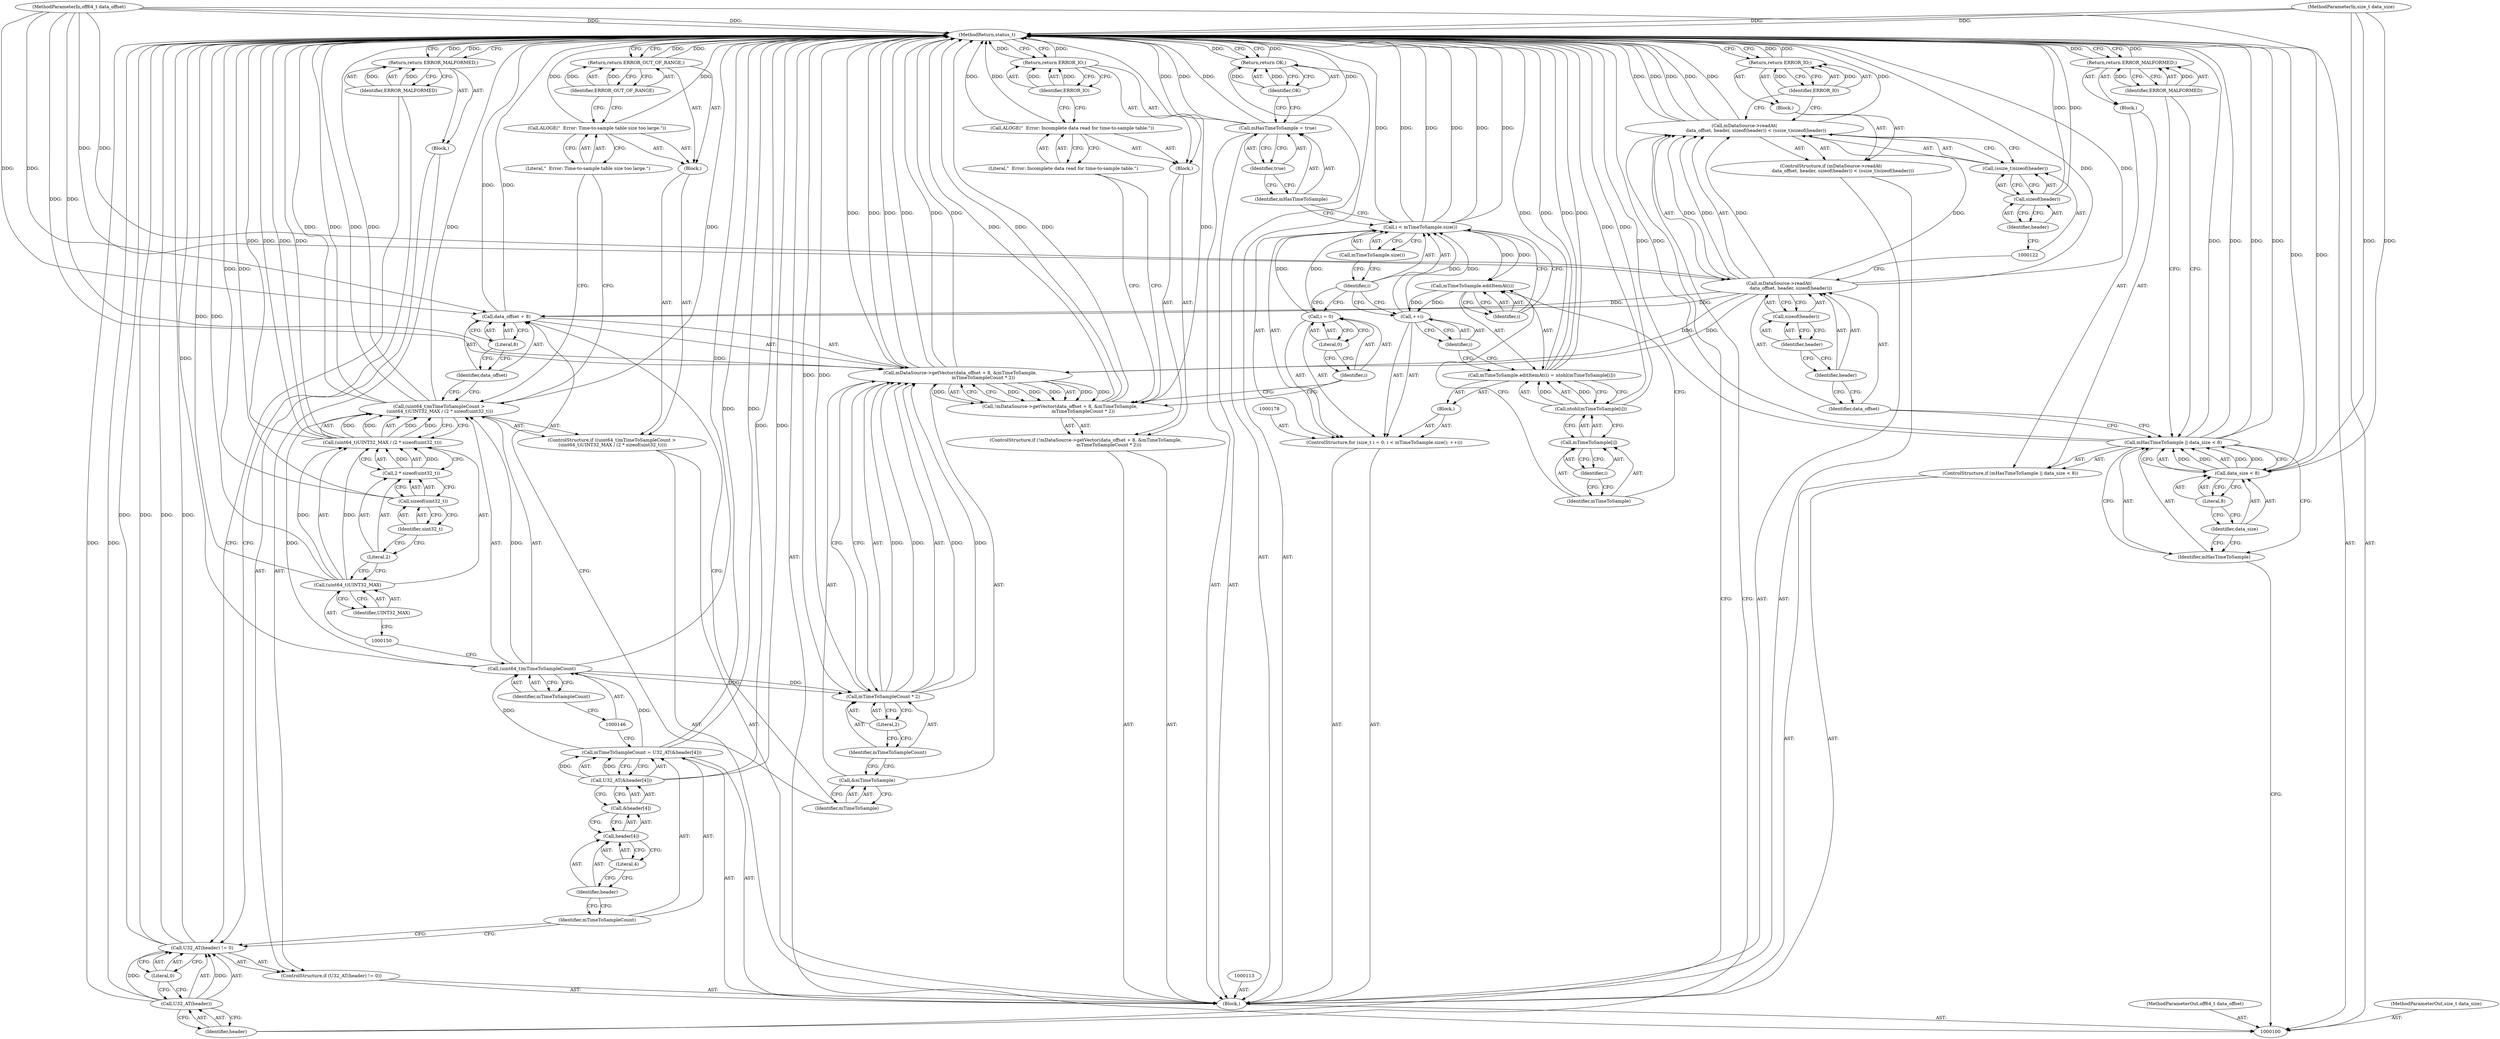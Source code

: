 digraph "0_Android_b57b3967b1a42dd505dbe4fcf1e1d810e3ae3777_1" {
"1000200" [label="(MethodReturn,status_t)"];
"1000126" [label="(Return,return ERROR_IO;)"];
"1000127" [label="(Identifier,ERROR_IO)"];
"1000128" [label="(ControlStructure,if (U32_AT(header) != 0))"];
"1000131" [label="(Identifier,header)"];
"1000132" [label="(Literal,0)"];
"1000133" [label="(Block,)"];
"1000129" [label="(Call,U32_AT(header) != 0)"];
"1000130" [label="(Call,U32_AT(header))"];
"1000134" [label="(Return,return ERROR_MALFORMED;)"];
"1000135" [label="(Identifier,ERROR_MALFORMED)"];
"1000138" [label="(Call,U32_AT(&header[4]))"];
"1000139" [label="(Call,&header[4])"];
"1000140" [label="(Call,header[4])"];
"1000141" [label="(Identifier,header)"];
"1000136" [label="(Call,mTimeToSampleCount = U32_AT(&header[4]))"];
"1000137" [label="(Identifier,mTimeToSampleCount)"];
"1000142" [label="(Literal,4)"];
"1000143" [label="(ControlStructure,if ((uint64_t)mTimeToSampleCount >\n (uint64_t)UINT32_MAX / (2 * sizeof(uint32_t))))"];
"1000147" [label="(Identifier,mTimeToSampleCount)"];
"1000144" [label="(Call,(uint64_t)mTimeToSampleCount >\n (uint64_t)UINT32_MAX / (2 * sizeof(uint32_t)))"];
"1000145" [label="(Call,(uint64_t)mTimeToSampleCount)"];
"1000148" [label="(Call,(uint64_t)UINT32_MAX / (2 * sizeof(uint32_t)))"];
"1000149" [label="(Call,(uint64_t)UINT32_MAX)"];
"1000151" [label="(Identifier,UINT32_MAX)"];
"1000152" [label="(Call,2 * sizeof(uint32_t))"];
"1000153" [label="(Literal,2)"];
"1000154" [label="(Call,sizeof(uint32_t))"];
"1000155" [label="(Identifier,uint32_t)"];
"1000156" [label="(Block,)"];
"1000102" [label="(MethodParameterIn,size_t data_size)"];
"1000308" [label="(MethodParameterOut,size_t data_size)"];
"1000103" [label="(Block,)"];
"1000101" [label="(MethodParameterIn,off64_t data_offset)"];
"1000307" [label="(MethodParameterOut,off64_t data_offset)"];
"1000158" [label="(Literal,\"  Error: Time-to-sample table size too large.\")"];
"1000157" [label="(Call,ALOGE(\"  Error: Time-to-sample table size too large.\"))"];
"1000159" [label="(Return,return ERROR_OUT_OF_RANGE;)"];
"1000160" [label="(Identifier,ERROR_OUT_OF_RANGE)"];
"1000161" [label="(ControlStructure,if (!mDataSource->getVector(data_offset + 8, &mTimeToSample,\n                                mTimeToSampleCount * 2)))"];
"1000164" [label="(Call,data_offset + 8)"];
"1000165" [label="(Identifier,data_offset)"];
"1000166" [label="(Literal,8)"];
"1000167" [label="(Call,&mTimeToSample)"];
"1000168" [label="(Identifier,mTimeToSample)"];
"1000162" [label="(Call,!mDataSource->getVector(data_offset + 8, &mTimeToSample,\n                                mTimeToSampleCount * 2))"];
"1000163" [label="(Call,mDataSource->getVector(data_offset + 8, &mTimeToSample,\n                                mTimeToSampleCount * 2))"];
"1000169" [label="(Call,mTimeToSampleCount * 2)"];
"1000170" [label="(Identifier,mTimeToSampleCount)"];
"1000171" [label="(Literal,2)"];
"1000172" [label="(Block,)"];
"1000174" [label="(Literal,\"  Error: Incomplete data read for time-to-sample table.\")"];
"1000173" [label="(Call,ALOGE(\"  Error: Incomplete data read for time-to-sample table.\"))"];
"1000175" [label="(Return,return ERROR_IO;)"];
"1000176" [label="(Identifier,ERROR_IO)"];
"1000107" [label="(Call,data_size < 8)"];
"1000108" [label="(Identifier,data_size)"];
"1000104" [label="(ControlStructure,if (mHasTimeToSample || data_size < 8))"];
"1000109" [label="(Literal,8)"];
"1000110" [label="(Block,)"];
"1000105" [label="(Call,mHasTimeToSample || data_size < 8)"];
"1000106" [label="(Identifier,mHasTimeToSample)"];
"1000179" [label="(Call,i = 0)"];
"1000180" [label="(Identifier,i)"];
"1000181" [label="(Literal,0)"];
"1000182" [label="(Call,i < mTimeToSample.size())"];
"1000183" [label="(Identifier,i)"];
"1000184" [label="(Call,mTimeToSample.size())"];
"1000177" [label="(ControlStructure,for (size_t i = 0; i < mTimeToSample.size(); ++i))"];
"1000185" [label="(Call,++i)"];
"1000186" [label="(Identifier,i)"];
"1000187" [label="(Block,)"];
"1000190" [label="(Identifier,i)"];
"1000191" [label="(Call,ntohl(mTimeToSample[i]))"];
"1000192" [label="(Call,mTimeToSample[i])"];
"1000193" [label="(Identifier,mTimeToSample)"];
"1000194" [label="(Identifier,i)"];
"1000188" [label="(Call,mTimeToSample.editItemAt(i) = ntohl(mTimeToSample[i]))"];
"1000189" [label="(Call,mTimeToSample.editItemAt(i))"];
"1000197" [label="(Identifier,true)"];
"1000195" [label="(Call,mHasTimeToSample = true)"];
"1000196" [label="(Identifier,mHasTimeToSample)"];
"1000199" [label="(Identifier,OK)"];
"1000198" [label="(Return,return OK;)"];
"1000112" [label="(Identifier,ERROR_MALFORMED)"];
"1000111" [label="(Return,return ERROR_MALFORMED;)"];
"1000114" [label="(ControlStructure,if (mDataSource->readAt(\n                data_offset, header, sizeof(header)) < (ssize_t)sizeof(header)))"];
"1000115" [label="(Call,mDataSource->readAt(\n                data_offset, header, sizeof(header)) < (ssize_t)sizeof(header))"];
"1000116" [label="(Call,mDataSource->readAt(\n                data_offset, header, sizeof(header)))"];
"1000117" [label="(Identifier,data_offset)"];
"1000118" [label="(Identifier,header)"];
"1000119" [label="(Call,sizeof(header))"];
"1000120" [label="(Identifier,header)"];
"1000121" [label="(Call,(ssize_t)sizeof(header))"];
"1000123" [label="(Call,sizeof(header))"];
"1000124" [label="(Identifier,header)"];
"1000125" [label="(Block,)"];
"1000200" -> "1000100"  [label="AST: "];
"1000200" -> "1000111"  [label="CFG: "];
"1000200" -> "1000126"  [label="CFG: "];
"1000200" -> "1000134"  [label="CFG: "];
"1000200" -> "1000159"  [label="CFG: "];
"1000200" -> "1000175"  [label="CFG: "];
"1000200" -> "1000198"  [label="CFG: "];
"1000126" -> "1000200"  [label="DDG: "];
"1000111" -> "1000200"  [label="DDG: "];
"1000198" -> "1000200"  [label="DDG: "];
"1000107" -> "1000200"  [label="DDG: "];
"1000163" -> "1000200"  [label="DDG: "];
"1000163" -> "1000200"  [label="DDG: "];
"1000163" -> "1000200"  [label="DDG: "];
"1000157" -> "1000200"  [label="DDG: "];
"1000105" -> "1000200"  [label="DDG: "];
"1000105" -> "1000200"  [label="DDG: "];
"1000105" -> "1000200"  [label="DDG: "];
"1000188" -> "1000200"  [label="DDG: "];
"1000188" -> "1000200"  [label="DDG: "];
"1000102" -> "1000200"  [label="DDG: "];
"1000195" -> "1000200"  [label="DDG: "];
"1000195" -> "1000200"  [label="DDG: "];
"1000169" -> "1000200"  [label="DDG: "];
"1000136" -> "1000200"  [label="DDG: "];
"1000182" -> "1000200"  [label="DDG: "];
"1000182" -> "1000200"  [label="DDG: "];
"1000182" -> "1000200"  [label="DDG: "];
"1000116" -> "1000200"  [label="DDG: "];
"1000129" -> "1000200"  [label="DDG: "];
"1000129" -> "1000200"  [label="DDG: "];
"1000149" -> "1000200"  [label="DDG: "];
"1000138" -> "1000200"  [label="DDG: "];
"1000148" -> "1000200"  [label="DDG: "];
"1000148" -> "1000200"  [label="DDG: "];
"1000154" -> "1000200"  [label="DDG: "];
"1000144" -> "1000200"  [label="DDG: "];
"1000144" -> "1000200"  [label="DDG: "];
"1000144" -> "1000200"  [label="DDG: "];
"1000115" -> "1000200"  [label="DDG: "];
"1000115" -> "1000200"  [label="DDG: "];
"1000115" -> "1000200"  [label="DDG: "];
"1000101" -> "1000200"  [label="DDG: "];
"1000173" -> "1000200"  [label="DDG: "];
"1000162" -> "1000200"  [label="DDG: "];
"1000162" -> "1000200"  [label="DDG: "];
"1000145" -> "1000200"  [label="DDG: "];
"1000191" -> "1000200"  [label="DDG: "];
"1000130" -> "1000200"  [label="DDG: "];
"1000123" -> "1000200"  [label="DDG: "];
"1000164" -> "1000200"  [label="DDG: "];
"1000175" -> "1000200"  [label="DDG: "];
"1000159" -> "1000200"  [label="DDG: "];
"1000134" -> "1000200"  [label="DDG: "];
"1000126" -> "1000125"  [label="AST: "];
"1000126" -> "1000127"  [label="CFG: "];
"1000127" -> "1000126"  [label="AST: "];
"1000200" -> "1000126"  [label="CFG: "];
"1000126" -> "1000200"  [label="DDG: "];
"1000127" -> "1000126"  [label="DDG: "];
"1000127" -> "1000126"  [label="AST: "];
"1000127" -> "1000115"  [label="CFG: "];
"1000126" -> "1000127"  [label="CFG: "];
"1000127" -> "1000126"  [label="DDG: "];
"1000128" -> "1000103"  [label="AST: "];
"1000129" -> "1000128"  [label="AST: "];
"1000133" -> "1000128"  [label="AST: "];
"1000131" -> "1000130"  [label="AST: "];
"1000131" -> "1000115"  [label="CFG: "];
"1000130" -> "1000131"  [label="CFG: "];
"1000132" -> "1000129"  [label="AST: "];
"1000132" -> "1000130"  [label="CFG: "];
"1000129" -> "1000132"  [label="CFG: "];
"1000133" -> "1000128"  [label="AST: "];
"1000134" -> "1000133"  [label="AST: "];
"1000129" -> "1000128"  [label="AST: "];
"1000129" -> "1000132"  [label="CFG: "];
"1000130" -> "1000129"  [label="AST: "];
"1000132" -> "1000129"  [label="AST: "];
"1000135" -> "1000129"  [label="CFG: "];
"1000137" -> "1000129"  [label="CFG: "];
"1000129" -> "1000200"  [label="DDG: "];
"1000129" -> "1000200"  [label="DDG: "];
"1000130" -> "1000129"  [label="DDG: "];
"1000130" -> "1000129"  [label="AST: "];
"1000130" -> "1000131"  [label="CFG: "];
"1000131" -> "1000130"  [label="AST: "];
"1000132" -> "1000130"  [label="CFG: "];
"1000130" -> "1000200"  [label="DDG: "];
"1000130" -> "1000129"  [label="DDG: "];
"1000134" -> "1000133"  [label="AST: "];
"1000134" -> "1000135"  [label="CFG: "];
"1000135" -> "1000134"  [label="AST: "];
"1000200" -> "1000134"  [label="CFG: "];
"1000134" -> "1000200"  [label="DDG: "];
"1000135" -> "1000134"  [label="DDG: "];
"1000135" -> "1000134"  [label="AST: "];
"1000135" -> "1000129"  [label="CFG: "];
"1000134" -> "1000135"  [label="CFG: "];
"1000135" -> "1000134"  [label="DDG: "];
"1000138" -> "1000136"  [label="AST: "];
"1000138" -> "1000139"  [label="CFG: "];
"1000139" -> "1000138"  [label="AST: "];
"1000136" -> "1000138"  [label="CFG: "];
"1000138" -> "1000200"  [label="DDG: "];
"1000138" -> "1000136"  [label="DDG: "];
"1000139" -> "1000138"  [label="AST: "];
"1000139" -> "1000140"  [label="CFG: "];
"1000140" -> "1000139"  [label="AST: "];
"1000138" -> "1000139"  [label="CFG: "];
"1000140" -> "1000139"  [label="AST: "];
"1000140" -> "1000142"  [label="CFG: "];
"1000141" -> "1000140"  [label="AST: "];
"1000142" -> "1000140"  [label="AST: "];
"1000139" -> "1000140"  [label="CFG: "];
"1000141" -> "1000140"  [label="AST: "];
"1000141" -> "1000137"  [label="CFG: "];
"1000142" -> "1000141"  [label="CFG: "];
"1000136" -> "1000103"  [label="AST: "];
"1000136" -> "1000138"  [label="CFG: "];
"1000137" -> "1000136"  [label="AST: "];
"1000138" -> "1000136"  [label="AST: "];
"1000146" -> "1000136"  [label="CFG: "];
"1000136" -> "1000200"  [label="DDG: "];
"1000138" -> "1000136"  [label="DDG: "];
"1000136" -> "1000145"  [label="DDG: "];
"1000137" -> "1000136"  [label="AST: "];
"1000137" -> "1000129"  [label="CFG: "];
"1000141" -> "1000137"  [label="CFG: "];
"1000142" -> "1000140"  [label="AST: "];
"1000142" -> "1000141"  [label="CFG: "];
"1000140" -> "1000142"  [label="CFG: "];
"1000143" -> "1000103"  [label="AST: "];
"1000144" -> "1000143"  [label="AST: "];
"1000156" -> "1000143"  [label="AST: "];
"1000147" -> "1000145"  [label="AST: "];
"1000147" -> "1000146"  [label="CFG: "];
"1000145" -> "1000147"  [label="CFG: "];
"1000144" -> "1000143"  [label="AST: "];
"1000144" -> "1000148"  [label="CFG: "];
"1000145" -> "1000144"  [label="AST: "];
"1000148" -> "1000144"  [label="AST: "];
"1000158" -> "1000144"  [label="CFG: "];
"1000165" -> "1000144"  [label="CFG: "];
"1000144" -> "1000200"  [label="DDG: "];
"1000144" -> "1000200"  [label="DDG: "];
"1000144" -> "1000200"  [label="DDG: "];
"1000145" -> "1000144"  [label="DDG: "];
"1000148" -> "1000144"  [label="DDG: "];
"1000148" -> "1000144"  [label="DDG: "];
"1000145" -> "1000144"  [label="AST: "];
"1000145" -> "1000147"  [label="CFG: "];
"1000146" -> "1000145"  [label="AST: "];
"1000147" -> "1000145"  [label="AST: "];
"1000150" -> "1000145"  [label="CFG: "];
"1000145" -> "1000200"  [label="DDG: "];
"1000145" -> "1000144"  [label="DDG: "];
"1000136" -> "1000145"  [label="DDG: "];
"1000145" -> "1000169"  [label="DDG: "];
"1000148" -> "1000144"  [label="AST: "];
"1000148" -> "1000152"  [label="CFG: "];
"1000149" -> "1000148"  [label="AST: "];
"1000152" -> "1000148"  [label="AST: "];
"1000144" -> "1000148"  [label="CFG: "];
"1000148" -> "1000200"  [label="DDG: "];
"1000148" -> "1000200"  [label="DDG: "];
"1000148" -> "1000144"  [label="DDG: "];
"1000148" -> "1000144"  [label="DDG: "];
"1000149" -> "1000148"  [label="DDG: "];
"1000152" -> "1000148"  [label="DDG: "];
"1000149" -> "1000148"  [label="AST: "];
"1000149" -> "1000151"  [label="CFG: "];
"1000150" -> "1000149"  [label="AST: "];
"1000151" -> "1000149"  [label="AST: "];
"1000153" -> "1000149"  [label="CFG: "];
"1000149" -> "1000200"  [label="DDG: "];
"1000149" -> "1000148"  [label="DDG: "];
"1000151" -> "1000149"  [label="AST: "];
"1000151" -> "1000150"  [label="CFG: "];
"1000149" -> "1000151"  [label="CFG: "];
"1000152" -> "1000148"  [label="AST: "];
"1000152" -> "1000154"  [label="CFG: "];
"1000153" -> "1000152"  [label="AST: "];
"1000154" -> "1000152"  [label="AST: "];
"1000148" -> "1000152"  [label="CFG: "];
"1000152" -> "1000148"  [label="DDG: "];
"1000153" -> "1000152"  [label="AST: "];
"1000153" -> "1000149"  [label="CFG: "];
"1000155" -> "1000153"  [label="CFG: "];
"1000154" -> "1000152"  [label="AST: "];
"1000154" -> "1000155"  [label="CFG: "];
"1000155" -> "1000154"  [label="AST: "];
"1000152" -> "1000154"  [label="CFG: "];
"1000154" -> "1000200"  [label="DDG: "];
"1000155" -> "1000154"  [label="AST: "];
"1000155" -> "1000153"  [label="CFG: "];
"1000154" -> "1000155"  [label="CFG: "];
"1000156" -> "1000143"  [label="AST: "];
"1000157" -> "1000156"  [label="AST: "];
"1000159" -> "1000156"  [label="AST: "];
"1000102" -> "1000100"  [label="AST: "];
"1000102" -> "1000200"  [label="DDG: "];
"1000102" -> "1000107"  [label="DDG: "];
"1000308" -> "1000100"  [label="AST: "];
"1000103" -> "1000100"  [label="AST: "];
"1000104" -> "1000103"  [label="AST: "];
"1000113" -> "1000103"  [label="AST: "];
"1000114" -> "1000103"  [label="AST: "];
"1000128" -> "1000103"  [label="AST: "];
"1000136" -> "1000103"  [label="AST: "];
"1000143" -> "1000103"  [label="AST: "];
"1000161" -> "1000103"  [label="AST: "];
"1000177" -> "1000103"  [label="AST: "];
"1000195" -> "1000103"  [label="AST: "];
"1000198" -> "1000103"  [label="AST: "];
"1000101" -> "1000100"  [label="AST: "];
"1000101" -> "1000200"  [label="DDG: "];
"1000101" -> "1000116"  [label="DDG: "];
"1000101" -> "1000163"  [label="DDG: "];
"1000101" -> "1000164"  [label="DDG: "];
"1000307" -> "1000100"  [label="AST: "];
"1000158" -> "1000157"  [label="AST: "];
"1000158" -> "1000144"  [label="CFG: "];
"1000157" -> "1000158"  [label="CFG: "];
"1000157" -> "1000156"  [label="AST: "];
"1000157" -> "1000158"  [label="CFG: "];
"1000158" -> "1000157"  [label="AST: "];
"1000160" -> "1000157"  [label="CFG: "];
"1000157" -> "1000200"  [label="DDG: "];
"1000159" -> "1000156"  [label="AST: "];
"1000159" -> "1000160"  [label="CFG: "];
"1000160" -> "1000159"  [label="AST: "];
"1000200" -> "1000159"  [label="CFG: "];
"1000159" -> "1000200"  [label="DDG: "];
"1000160" -> "1000159"  [label="DDG: "];
"1000160" -> "1000159"  [label="AST: "];
"1000160" -> "1000157"  [label="CFG: "];
"1000159" -> "1000160"  [label="CFG: "];
"1000160" -> "1000159"  [label="DDG: "];
"1000161" -> "1000103"  [label="AST: "];
"1000162" -> "1000161"  [label="AST: "];
"1000172" -> "1000161"  [label="AST: "];
"1000164" -> "1000163"  [label="AST: "];
"1000164" -> "1000166"  [label="CFG: "];
"1000165" -> "1000164"  [label="AST: "];
"1000166" -> "1000164"  [label="AST: "];
"1000168" -> "1000164"  [label="CFG: "];
"1000164" -> "1000200"  [label="DDG: "];
"1000116" -> "1000164"  [label="DDG: "];
"1000101" -> "1000164"  [label="DDG: "];
"1000165" -> "1000164"  [label="AST: "];
"1000165" -> "1000144"  [label="CFG: "];
"1000166" -> "1000165"  [label="CFG: "];
"1000166" -> "1000164"  [label="AST: "];
"1000166" -> "1000165"  [label="CFG: "];
"1000164" -> "1000166"  [label="CFG: "];
"1000167" -> "1000163"  [label="AST: "];
"1000167" -> "1000168"  [label="CFG: "];
"1000168" -> "1000167"  [label="AST: "];
"1000170" -> "1000167"  [label="CFG: "];
"1000168" -> "1000167"  [label="AST: "];
"1000168" -> "1000164"  [label="CFG: "];
"1000167" -> "1000168"  [label="CFG: "];
"1000162" -> "1000161"  [label="AST: "];
"1000162" -> "1000163"  [label="CFG: "];
"1000163" -> "1000162"  [label="AST: "];
"1000174" -> "1000162"  [label="CFG: "];
"1000180" -> "1000162"  [label="CFG: "];
"1000162" -> "1000200"  [label="DDG: "];
"1000162" -> "1000200"  [label="DDG: "];
"1000163" -> "1000162"  [label="DDG: "];
"1000163" -> "1000162"  [label="DDG: "];
"1000163" -> "1000162"  [label="DDG: "];
"1000163" -> "1000162"  [label="AST: "];
"1000163" -> "1000169"  [label="CFG: "];
"1000164" -> "1000163"  [label="AST: "];
"1000167" -> "1000163"  [label="AST: "];
"1000169" -> "1000163"  [label="AST: "];
"1000162" -> "1000163"  [label="CFG: "];
"1000163" -> "1000200"  [label="DDG: "];
"1000163" -> "1000200"  [label="DDG: "];
"1000163" -> "1000200"  [label="DDG: "];
"1000163" -> "1000162"  [label="DDG: "];
"1000163" -> "1000162"  [label="DDG: "];
"1000163" -> "1000162"  [label="DDG: "];
"1000116" -> "1000163"  [label="DDG: "];
"1000101" -> "1000163"  [label="DDG: "];
"1000169" -> "1000163"  [label="DDG: "];
"1000169" -> "1000163"  [label="DDG: "];
"1000169" -> "1000163"  [label="AST: "];
"1000169" -> "1000171"  [label="CFG: "];
"1000170" -> "1000169"  [label="AST: "];
"1000171" -> "1000169"  [label="AST: "];
"1000163" -> "1000169"  [label="CFG: "];
"1000169" -> "1000200"  [label="DDG: "];
"1000169" -> "1000163"  [label="DDG: "];
"1000169" -> "1000163"  [label="DDG: "];
"1000145" -> "1000169"  [label="DDG: "];
"1000170" -> "1000169"  [label="AST: "];
"1000170" -> "1000167"  [label="CFG: "];
"1000171" -> "1000170"  [label="CFG: "];
"1000171" -> "1000169"  [label="AST: "];
"1000171" -> "1000170"  [label="CFG: "];
"1000169" -> "1000171"  [label="CFG: "];
"1000172" -> "1000161"  [label="AST: "];
"1000173" -> "1000172"  [label="AST: "];
"1000175" -> "1000172"  [label="AST: "];
"1000174" -> "1000173"  [label="AST: "];
"1000174" -> "1000162"  [label="CFG: "];
"1000173" -> "1000174"  [label="CFG: "];
"1000173" -> "1000172"  [label="AST: "];
"1000173" -> "1000174"  [label="CFG: "];
"1000174" -> "1000173"  [label="AST: "];
"1000176" -> "1000173"  [label="CFG: "];
"1000173" -> "1000200"  [label="DDG: "];
"1000175" -> "1000172"  [label="AST: "];
"1000175" -> "1000176"  [label="CFG: "];
"1000176" -> "1000175"  [label="AST: "];
"1000200" -> "1000175"  [label="CFG: "];
"1000175" -> "1000200"  [label="DDG: "];
"1000176" -> "1000175"  [label="DDG: "];
"1000176" -> "1000175"  [label="AST: "];
"1000176" -> "1000173"  [label="CFG: "];
"1000175" -> "1000176"  [label="CFG: "];
"1000176" -> "1000175"  [label="DDG: "];
"1000107" -> "1000105"  [label="AST: "];
"1000107" -> "1000109"  [label="CFG: "];
"1000108" -> "1000107"  [label="AST: "];
"1000109" -> "1000107"  [label="AST: "];
"1000105" -> "1000107"  [label="CFG: "];
"1000107" -> "1000200"  [label="DDG: "];
"1000107" -> "1000105"  [label="DDG: "];
"1000107" -> "1000105"  [label="DDG: "];
"1000102" -> "1000107"  [label="DDG: "];
"1000108" -> "1000107"  [label="AST: "];
"1000108" -> "1000106"  [label="CFG: "];
"1000109" -> "1000108"  [label="CFG: "];
"1000104" -> "1000103"  [label="AST: "];
"1000105" -> "1000104"  [label="AST: "];
"1000110" -> "1000104"  [label="AST: "];
"1000109" -> "1000107"  [label="AST: "];
"1000109" -> "1000108"  [label="CFG: "];
"1000107" -> "1000109"  [label="CFG: "];
"1000110" -> "1000104"  [label="AST: "];
"1000111" -> "1000110"  [label="AST: "];
"1000105" -> "1000104"  [label="AST: "];
"1000105" -> "1000106"  [label="CFG: "];
"1000105" -> "1000107"  [label="CFG: "];
"1000106" -> "1000105"  [label="AST: "];
"1000107" -> "1000105"  [label="AST: "];
"1000112" -> "1000105"  [label="CFG: "];
"1000117" -> "1000105"  [label="CFG: "];
"1000105" -> "1000200"  [label="DDG: "];
"1000105" -> "1000200"  [label="DDG: "];
"1000105" -> "1000200"  [label="DDG: "];
"1000107" -> "1000105"  [label="DDG: "];
"1000107" -> "1000105"  [label="DDG: "];
"1000106" -> "1000105"  [label="AST: "];
"1000106" -> "1000100"  [label="CFG: "];
"1000108" -> "1000106"  [label="CFG: "];
"1000105" -> "1000106"  [label="CFG: "];
"1000179" -> "1000177"  [label="AST: "];
"1000179" -> "1000181"  [label="CFG: "];
"1000180" -> "1000179"  [label="AST: "];
"1000181" -> "1000179"  [label="AST: "];
"1000183" -> "1000179"  [label="CFG: "];
"1000179" -> "1000182"  [label="DDG: "];
"1000180" -> "1000179"  [label="AST: "];
"1000180" -> "1000162"  [label="CFG: "];
"1000181" -> "1000180"  [label="CFG: "];
"1000181" -> "1000179"  [label="AST: "];
"1000181" -> "1000180"  [label="CFG: "];
"1000179" -> "1000181"  [label="CFG: "];
"1000182" -> "1000177"  [label="AST: "];
"1000182" -> "1000184"  [label="CFG: "];
"1000183" -> "1000182"  [label="AST: "];
"1000184" -> "1000182"  [label="AST: "];
"1000190" -> "1000182"  [label="CFG: "];
"1000196" -> "1000182"  [label="CFG: "];
"1000182" -> "1000200"  [label="DDG: "];
"1000182" -> "1000200"  [label="DDG: "];
"1000182" -> "1000200"  [label="DDG: "];
"1000185" -> "1000182"  [label="DDG: "];
"1000179" -> "1000182"  [label="DDG: "];
"1000182" -> "1000189"  [label="DDG: "];
"1000183" -> "1000182"  [label="AST: "];
"1000183" -> "1000179"  [label="CFG: "];
"1000183" -> "1000185"  [label="CFG: "];
"1000184" -> "1000183"  [label="CFG: "];
"1000184" -> "1000182"  [label="AST: "];
"1000184" -> "1000183"  [label="CFG: "];
"1000182" -> "1000184"  [label="CFG: "];
"1000177" -> "1000103"  [label="AST: "];
"1000178" -> "1000177"  [label="AST: "];
"1000179" -> "1000177"  [label="AST: "];
"1000182" -> "1000177"  [label="AST: "];
"1000185" -> "1000177"  [label="AST: "];
"1000187" -> "1000177"  [label="AST: "];
"1000185" -> "1000177"  [label="AST: "];
"1000185" -> "1000186"  [label="CFG: "];
"1000186" -> "1000185"  [label="AST: "];
"1000183" -> "1000185"  [label="CFG: "];
"1000185" -> "1000182"  [label="DDG: "];
"1000189" -> "1000185"  [label="DDG: "];
"1000186" -> "1000185"  [label="AST: "];
"1000186" -> "1000188"  [label="CFG: "];
"1000185" -> "1000186"  [label="CFG: "];
"1000187" -> "1000177"  [label="AST: "];
"1000188" -> "1000187"  [label="AST: "];
"1000190" -> "1000189"  [label="AST: "];
"1000190" -> "1000182"  [label="CFG: "];
"1000189" -> "1000190"  [label="CFG: "];
"1000191" -> "1000188"  [label="AST: "];
"1000191" -> "1000192"  [label="CFG: "];
"1000192" -> "1000191"  [label="AST: "];
"1000188" -> "1000191"  [label="CFG: "];
"1000191" -> "1000200"  [label="DDG: "];
"1000191" -> "1000188"  [label="DDG: "];
"1000192" -> "1000191"  [label="AST: "];
"1000192" -> "1000194"  [label="CFG: "];
"1000193" -> "1000192"  [label="AST: "];
"1000194" -> "1000192"  [label="AST: "];
"1000191" -> "1000192"  [label="CFG: "];
"1000193" -> "1000192"  [label="AST: "];
"1000193" -> "1000189"  [label="CFG: "];
"1000194" -> "1000193"  [label="CFG: "];
"1000194" -> "1000192"  [label="AST: "];
"1000194" -> "1000193"  [label="CFG: "];
"1000192" -> "1000194"  [label="CFG: "];
"1000188" -> "1000187"  [label="AST: "];
"1000188" -> "1000191"  [label="CFG: "];
"1000189" -> "1000188"  [label="AST: "];
"1000191" -> "1000188"  [label="AST: "];
"1000186" -> "1000188"  [label="CFG: "];
"1000188" -> "1000200"  [label="DDG: "];
"1000188" -> "1000200"  [label="DDG: "];
"1000191" -> "1000188"  [label="DDG: "];
"1000189" -> "1000188"  [label="AST: "];
"1000189" -> "1000190"  [label="CFG: "];
"1000190" -> "1000189"  [label="AST: "];
"1000193" -> "1000189"  [label="CFG: "];
"1000189" -> "1000185"  [label="DDG: "];
"1000182" -> "1000189"  [label="DDG: "];
"1000197" -> "1000195"  [label="AST: "];
"1000197" -> "1000196"  [label="CFG: "];
"1000195" -> "1000197"  [label="CFG: "];
"1000195" -> "1000103"  [label="AST: "];
"1000195" -> "1000197"  [label="CFG: "];
"1000196" -> "1000195"  [label="AST: "];
"1000197" -> "1000195"  [label="AST: "];
"1000199" -> "1000195"  [label="CFG: "];
"1000195" -> "1000200"  [label="DDG: "];
"1000195" -> "1000200"  [label="DDG: "];
"1000196" -> "1000195"  [label="AST: "];
"1000196" -> "1000182"  [label="CFG: "];
"1000197" -> "1000196"  [label="CFG: "];
"1000199" -> "1000198"  [label="AST: "];
"1000199" -> "1000195"  [label="CFG: "];
"1000198" -> "1000199"  [label="CFG: "];
"1000199" -> "1000198"  [label="DDG: "];
"1000198" -> "1000103"  [label="AST: "];
"1000198" -> "1000199"  [label="CFG: "];
"1000199" -> "1000198"  [label="AST: "];
"1000200" -> "1000198"  [label="CFG: "];
"1000198" -> "1000200"  [label="DDG: "];
"1000199" -> "1000198"  [label="DDG: "];
"1000112" -> "1000111"  [label="AST: "];
"1000112" -> "1000105"  [label="CFG: "];
"1000111" -> "1000112"  [label="CFG: "];
"1000112" -> "1000111"  [label="DDG: "];
"1000111" -> "1000110"  [label="AST: "];
"1000111" -> "1000112"  [label="CFG: "];
"1000112" -> "1000111"  [label="AST: "];
"1000200" -> "1000111"  [label="CFG: "];
"1000111" -> "1000200"  [label="DDG: "];
"1000112" -> "1000111"  [label="DDG: "];
"1000114" -> "1000103"  [label="AST: "];
"1000115" -> "1000114"  [label="AST: "];
"1000125" -> "1000114"  [label="AST: "];
"1000115" -> "1000114"  [label="AST: "];
"1000115" -> "1000121"  [label="CFG: "];
"1000116" -> "1000115"  [label="AST: "];
"1000121" -> "1000115"  [label="AST: "];
"1000127" -> "1000115"  [label="CFG: "];
"1000131" -> "1000115"  [label="CFG: "];
"1000115" -> "1000200"  [label="DDG: "];
"1000115" -> "1000200"  [label="DDG: "];
"1000115" -> "1000200"  [label="DDG: "];
"1000116" -> "1000115"  [label="DDG: "];
"1000116" -> "1000115"  [label="DDG: "];
"1000116" -> "1000115"  [label="AST: "];
"1000116" -> "1000119"  [label="CFG: "];
"1000117" -> "1000116"  [label="AST: "];
"1000118" -> "1000116"  [label="AST: "];
"1000119" -> "1000116"  [label="AST: "];
"1000122" -> "1000116"  [label="CFG: "];
"1000116" -> "1000200"  [label="DDG: "];
"1000116" -> "1000115"  [label="DDG: "];
"1000116" -> "1000115"  [label="DDG: "];
"1000101" -> "1000116"  [label="DDG: "];
"1000116" -> "1000163"  [label="DDG: "];
"1000116" -> "1000164"  [label="DDG: "];
"1000117" -> "1000116"  [label="AST: "];
"1000117" -> "1000105"  [label="CFG: "];
"1000118" -> "1000117"  [label="CFG: "];
"1000118" -> "1000116"  [label="AST: "];
"1000118" -> "1000117"  [label="CFG: "];
"1000120" -> "1000118"  [label="CFG: "];
"1000119" -> "1000116"  [label="AST: "];
"1000119" -> "1000120"  [label="CFG: "];
"1000120" -> "1000119"  [label="AST: "];
"1000116" -> "1000119"  [label="CFG: "];
"1000120" -> "1000119"  [label="AST: "];
"1000120" -> "1000118"  [label="CFG: "];
"1000119" -> "1000120"  [label="CFG: "];
"1000121" -> "1000115"  [label="AST: "];
"1000121" -> "1000123"  [label="CFG: "];
"1000122" -> "1000121"  [label="AST: "];
"1000123" -> "1000121"  [label="AST: "];
"1000115" -> "1000121"  [label="CFG: "];
"1000123" -> "1000121"  [label="AST: "];
"1000123" -> "1000124"  [label="CFG: "];
"1000124" -> "1000123"  [label="AST: "];
"1000121" -> "1000123"  [label="CFG: "];
"1000123" -> "1000200"  [label="DDG: "];
"1000124" -> "1000123"  [label="AST: "];
"1000124" -> "1000122"  [label="CFG: "];
"1000123" -> "1000124"  [label="CFG: "];
"1000125" -> "1000114"  [label="AST: "];
"1000126" -> "1000125"  [label="AST: "];
}

